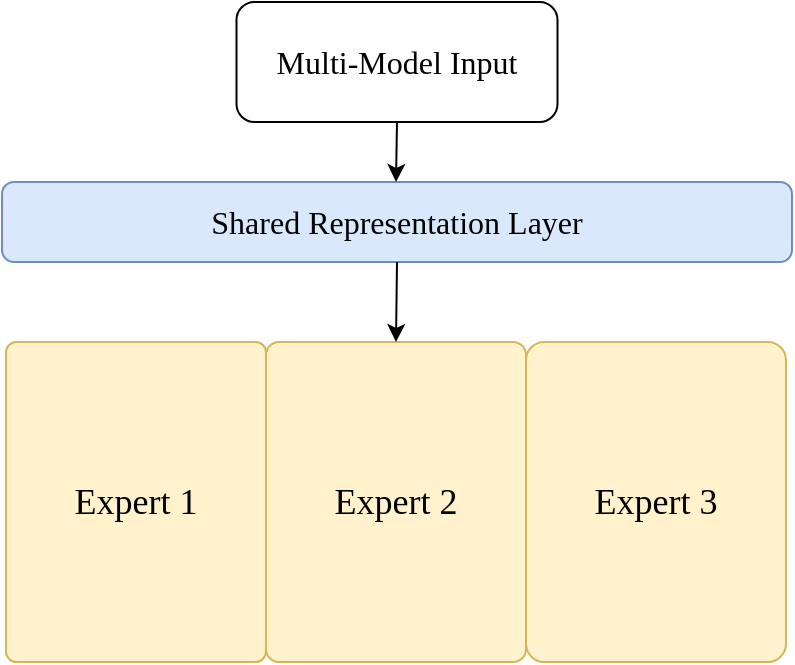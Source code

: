<mxfile version="26.3.0">
  <diagram name="第 1 页" id="xCTyEMLdGCaIyefQZ2F_">
    <mxGraphModel dx="976" dy="671" grid="1" gridSize="10" guides="1" tooltips="1" connect="1" arrows="1" fold="1" page="1" pageScale="1" pageWidth="827" pageHeight="1169" math="0" shadow="0">
      <root>
        <mxCell id="0" />
        <mxCell id="1" parent="0" />
        <mxCell id="YIstWTecRNFxvellkJOl-6" value="&lt;font size=&quot;3&quot; face=&quot;Times New Roman&quot;&gt;Shared Representation Layer&lt;/font&gt;" style="rounded=1;whiteSpace=wrap;html=1;fillColor=#dae8fc;strokeColor=#6c8ebf;" vertex="1" parent="1">
          <mxGeometry x="183" y="240" width="395" height="40" as="geometry" />
        </mxCell>
        <mxCell id="YIstWTecRNFxvellkJOl-7" value="&lt;font face=&quot;Times New Roman&quot; style=&quot;font-size: 18px;&quot;&gt;Expert 1&lt;/font&gt;" style="rounded=1;whiteSpace=wrap;html=1;fillColor=#fff2cc;strokeColor=#d6b656;arcSize=4;" vertex="1" parent="1">
          <mxGeometry x="185" y="320" width="130" height="160" as="geometry" />
        </mxCell>
        <mxCell id="YIstWTecRNFxvellkJOl-8" value="&lt;font face=&quot;Times New Roman&quot; style=&quot;font-size: 18px;&quot;&gt;Expert 2&lt;/font&gt;" style="rounded=1;whiteSpace=wrap;html=1;fillColor=#fff2cc;strokeColor=#d6b656;arcSize=5;" vertex="1" parent="1">
          <mxGeometry x="315" y="320" width="130" height="160" as="geometry" />
        </mxCell>
        <mxCell id="YIstWTecRNFxvellkJOl-9" value="&lt;span style=&quot;font-family: &amp;quot;Times New Roman&amp;quot;; font-size: 18px;&quot;&gt;Expert 3&lt;/span&gt;" style="rounded=1;whiteSpace=wrap;html=1;fillColor=#fff2cc;strokeColor=#d6b656;arcSize=7;" vertex="1" parent="1">
          <mxGeometry x="445" y="320" width="130" height="160" as="geometry" />
        </mxCell>
        <mxCell id="YIstWTecRNFxvellkJOl-10" value="" style="endArrow=classic;html=1;rounded=0;exitX=0.5;exitY=1;exitDx=0;exitDy=0;entryX=0.5;entryY=0;entryDx=0;entryDy=0;" edge="1" parent="1" source="YIstWTecRNFxvellkJOl-6" target="YIstWTecRNFxvellkJOl-8">
          <mxGeometry width="50" height="50" relative="1" as="geometry">
            <mxPoint x="390" y="370" as="sourcePoint" />
            <mxPoint x="440" y="320" as="targetPoint" />
          </mxGeometry>
        </mxCell>
        <mxCell id="YIstWTecRNFxvellkJOl-11" value="&lt;font style=&quot;font-size: 16px;&quot; face=&quot;Times New Roman&quot;&gt;Multi-Model Input&lt;/font&gt;" style="rounded=1;whiteSpace=wrap;html=1;" vertex="1" parent="1">
          <mxGeometry x="300.25" y="150" width="160.5" height="60" as="geometry" />
        </mxCell>
        <mxCell id="YIstWTecRNFxvellkJOl-12" value="" style="endArrow=classic;html=1;rounded=0;exitX=0.5;exitY=1;exitDx=0;exitDy=0;" edge="1" parent="1">
          <mxGeometry width="50" height="50" relative="1" as="geometry">
            <mxPoint x="380.5" y="210" as="sourcePoint" />
            <mxPoint x="380" y="240" as="targetPoint" />
          </mxGeometry>
        </mxCell>
      </root>
    </mxGraphModel>
  </diagram>
</mxfile>
